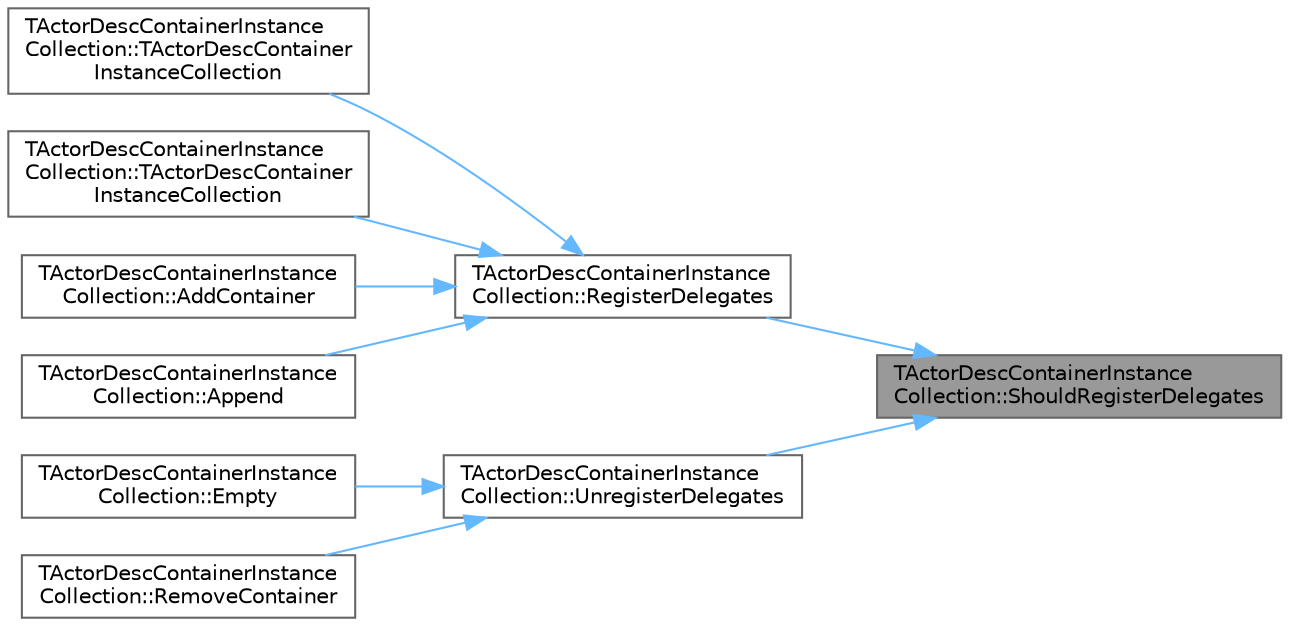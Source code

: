 digraph "TActorDescContainerInstanceCollection::ShouldRegisterDelegates"
{
 // INTERACTIVE_SVG=YES
 // LATEX_PDF_SIZE
  bgcolor="transparent";
  edge [fontname=Helvetica,fontsize=10,labelfontname=Helvetica,labelfontsize=10];
  node [fontname=Helvetica,fontsize=10,shape=box,height=0.2,width=0.4];
  rankdir="RL";
  Node1 [id="Node000001",label="TActorDescContainerInstance\lCollection::ShouldRegisterDelegates",height=0.2,width=0.4,color="gray40", fillcolor="grey60", style="filled", fontcolor="black",tooltip=" "];
  Node1 -> Node2 [id="edge1_Node000001_Node000002",dir="back",color="steelblue1",style="solid",tooltip=" "];
  Node2 [id="Node000002",label="TActorDescContainerInstance\lCollection::RegisterDelegates",height=0.2,width=0.4,color="grey40", fillcolor="white", style="filled",URL="$d3/dd1/classTActorDescContainerInstanceCollection.html#af26e6724e92536ab421bcf1fe236b145",tooltip=" "];
  Node2 -> Node3 [id="edge2_Node000002_Node000003",dir="back",color="steelblue1",style="solid",tooltip=" "];
  Node3 [id="Node000003",label="TActorDescContainerInstance\lCollection::TActorDescContainer\lInstanceCollection",height=0.2,width=0.4,color="grey40", fillcolor="white", style="filled",URL="$d3/dd1/classTActorDescContainerInstanceCollection.html#a696b131d43aaab5f48cb5771da6198ad",tooltip=" "];
  Node2 -> Node4 [id="edge3_Node000002_Node000004",dir="back",color="steelblue1",style="solid",tooltip=" "];
  Node4 [id="Node000004",label="TActorDescContainerInstance\lCollection::TActorDescContainer\lInstanceCollection",height=0.2,width=0.4,color="grey40", fillcolor="white", style="filled",URL="$d3/dd1/classTActorDescContainerInstanceCollection.html#a7030f2cd74453eab13cff6c49ed56d8e",tooltip=" "];
  Node2 -> Node5 [id="edge4_Node000002_Node000005",dir="back",color="steelblue1",style="solid",tooltip=" "];
  Node5 [id="Node000005",label="TActorDescContainerInstance\lCollection::AddContainer",height=0.2,width=0.4,color="grey40", fillcolor="white", style="filled",URL="$d3/dd1/classTActorDescContainerInstanceCollection.html#a16e4f794d7886e19d7ac3ca64ca707d0",tooltip=" "];
  Node2 -> Node6 [id="edge5_Node000002_Node000006",dir="back",color="steelblue1",style="solid",tooltip=" "];
  Node6 [id="Node000006",label="TActorDescContainerInstance\lCollection::Append",height=0.2,width=0.4,color="grey40", fillcolor="white", style="filled",URL="$d3/dd1/classTActorDescContainerInstanceCollection.html#aa5ee92edc7804e1e9045bdce598d3a5c",tooltip=" "];
  Node1 -> Node7 [id="edge6_Node000001_Node000007",dir="back",color="steelblue1",style="solid",tooltip=" "];
  Node7 [id="Node000007",label="TActorDescContainerInstance\lCollection::UnregisterDelegates",height=0.2,width=0.4,color="grey40", fillcolor="white", style="filled",URL="$d3/dd1/classTActorDescContainerInstanceCollection.html#a9eef5bd59de54fdab54435b52b280940",tooltip=" "];
  Node7 -> Node8 [id="edge7_Node000007_Node000008",dir="back",color="steelblue1",style="solid",tooltip=" "];
  Node8 [id="Node000008",label="TActorDescContainerInstance\lCollection::Empty",height=0.2,width=0.4,color="grey40", fillcolor="white", style="filled",URL="$d3/dd1/classTActorDescContainerInstanceCollection.html#aee81c1baaea5c5d2665ba4499f971bcd",tooltip=" "];
  Node7 -> Node9 [id="edge8_Node000007_Node000009",dir="back",color="steelblue1",style="solid",tooltip=" "];
  Node9 [id="Node000009",label="TActorDescContainerInstance\lCollection::RemoveContainer",height=0.2,width=0.4,color="grey40", fillcolor="white", style="filled",URL="$d3/dd1/classTActorDescContainerInstanceCollection.html#a4b5bf44fe6dbea38e07630aec8e40098",tooltip=" "];
}
